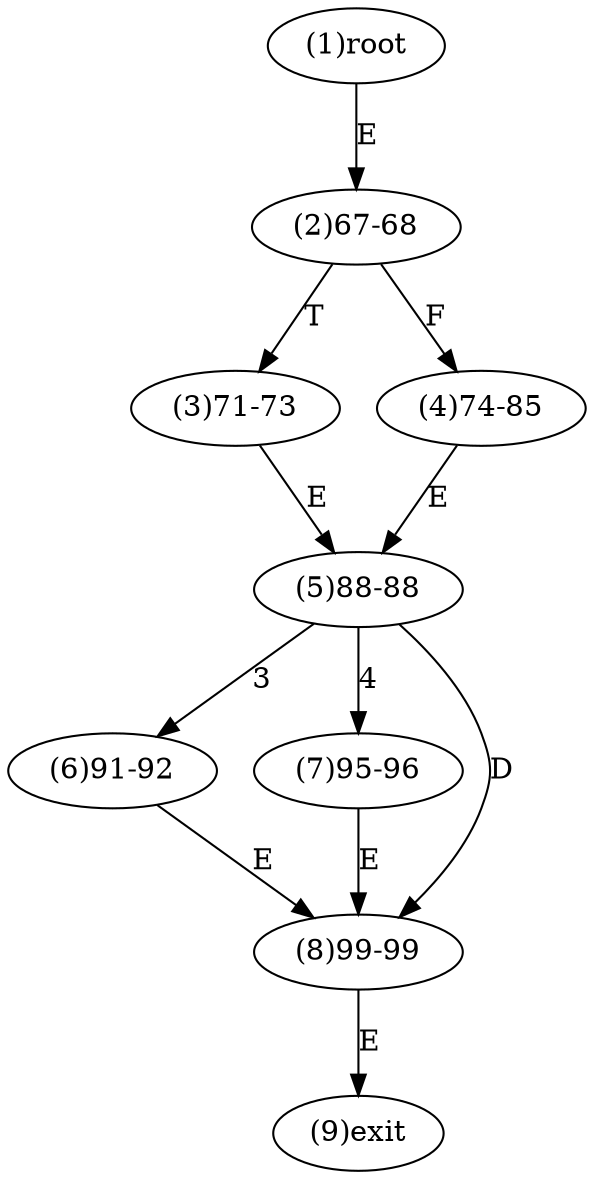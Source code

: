 digraph "" { 
1[ label="(1)root"];
2[ label="(2)67-68"];
3[ label="(3)71-73"];
4[ label="(4)74-85"];
5[ label="(5)88-88"];
6[ label="(6)91-92"];
7[ label="(7)95-96"];
8[ label="(8)99-99"];
9[ label="(9)exit"];
1->2[ label="E"];
2->4[ label="F"];
2->3[ label="T"];
3->5[ label="E"];
4->5[ label="E"];
5->6[ label="3"];
5->7[ label="4"];
5->8[ label="D"];
6->8[ label="E"];
7->8[ label="E"];
8->9[ label="E"];
}